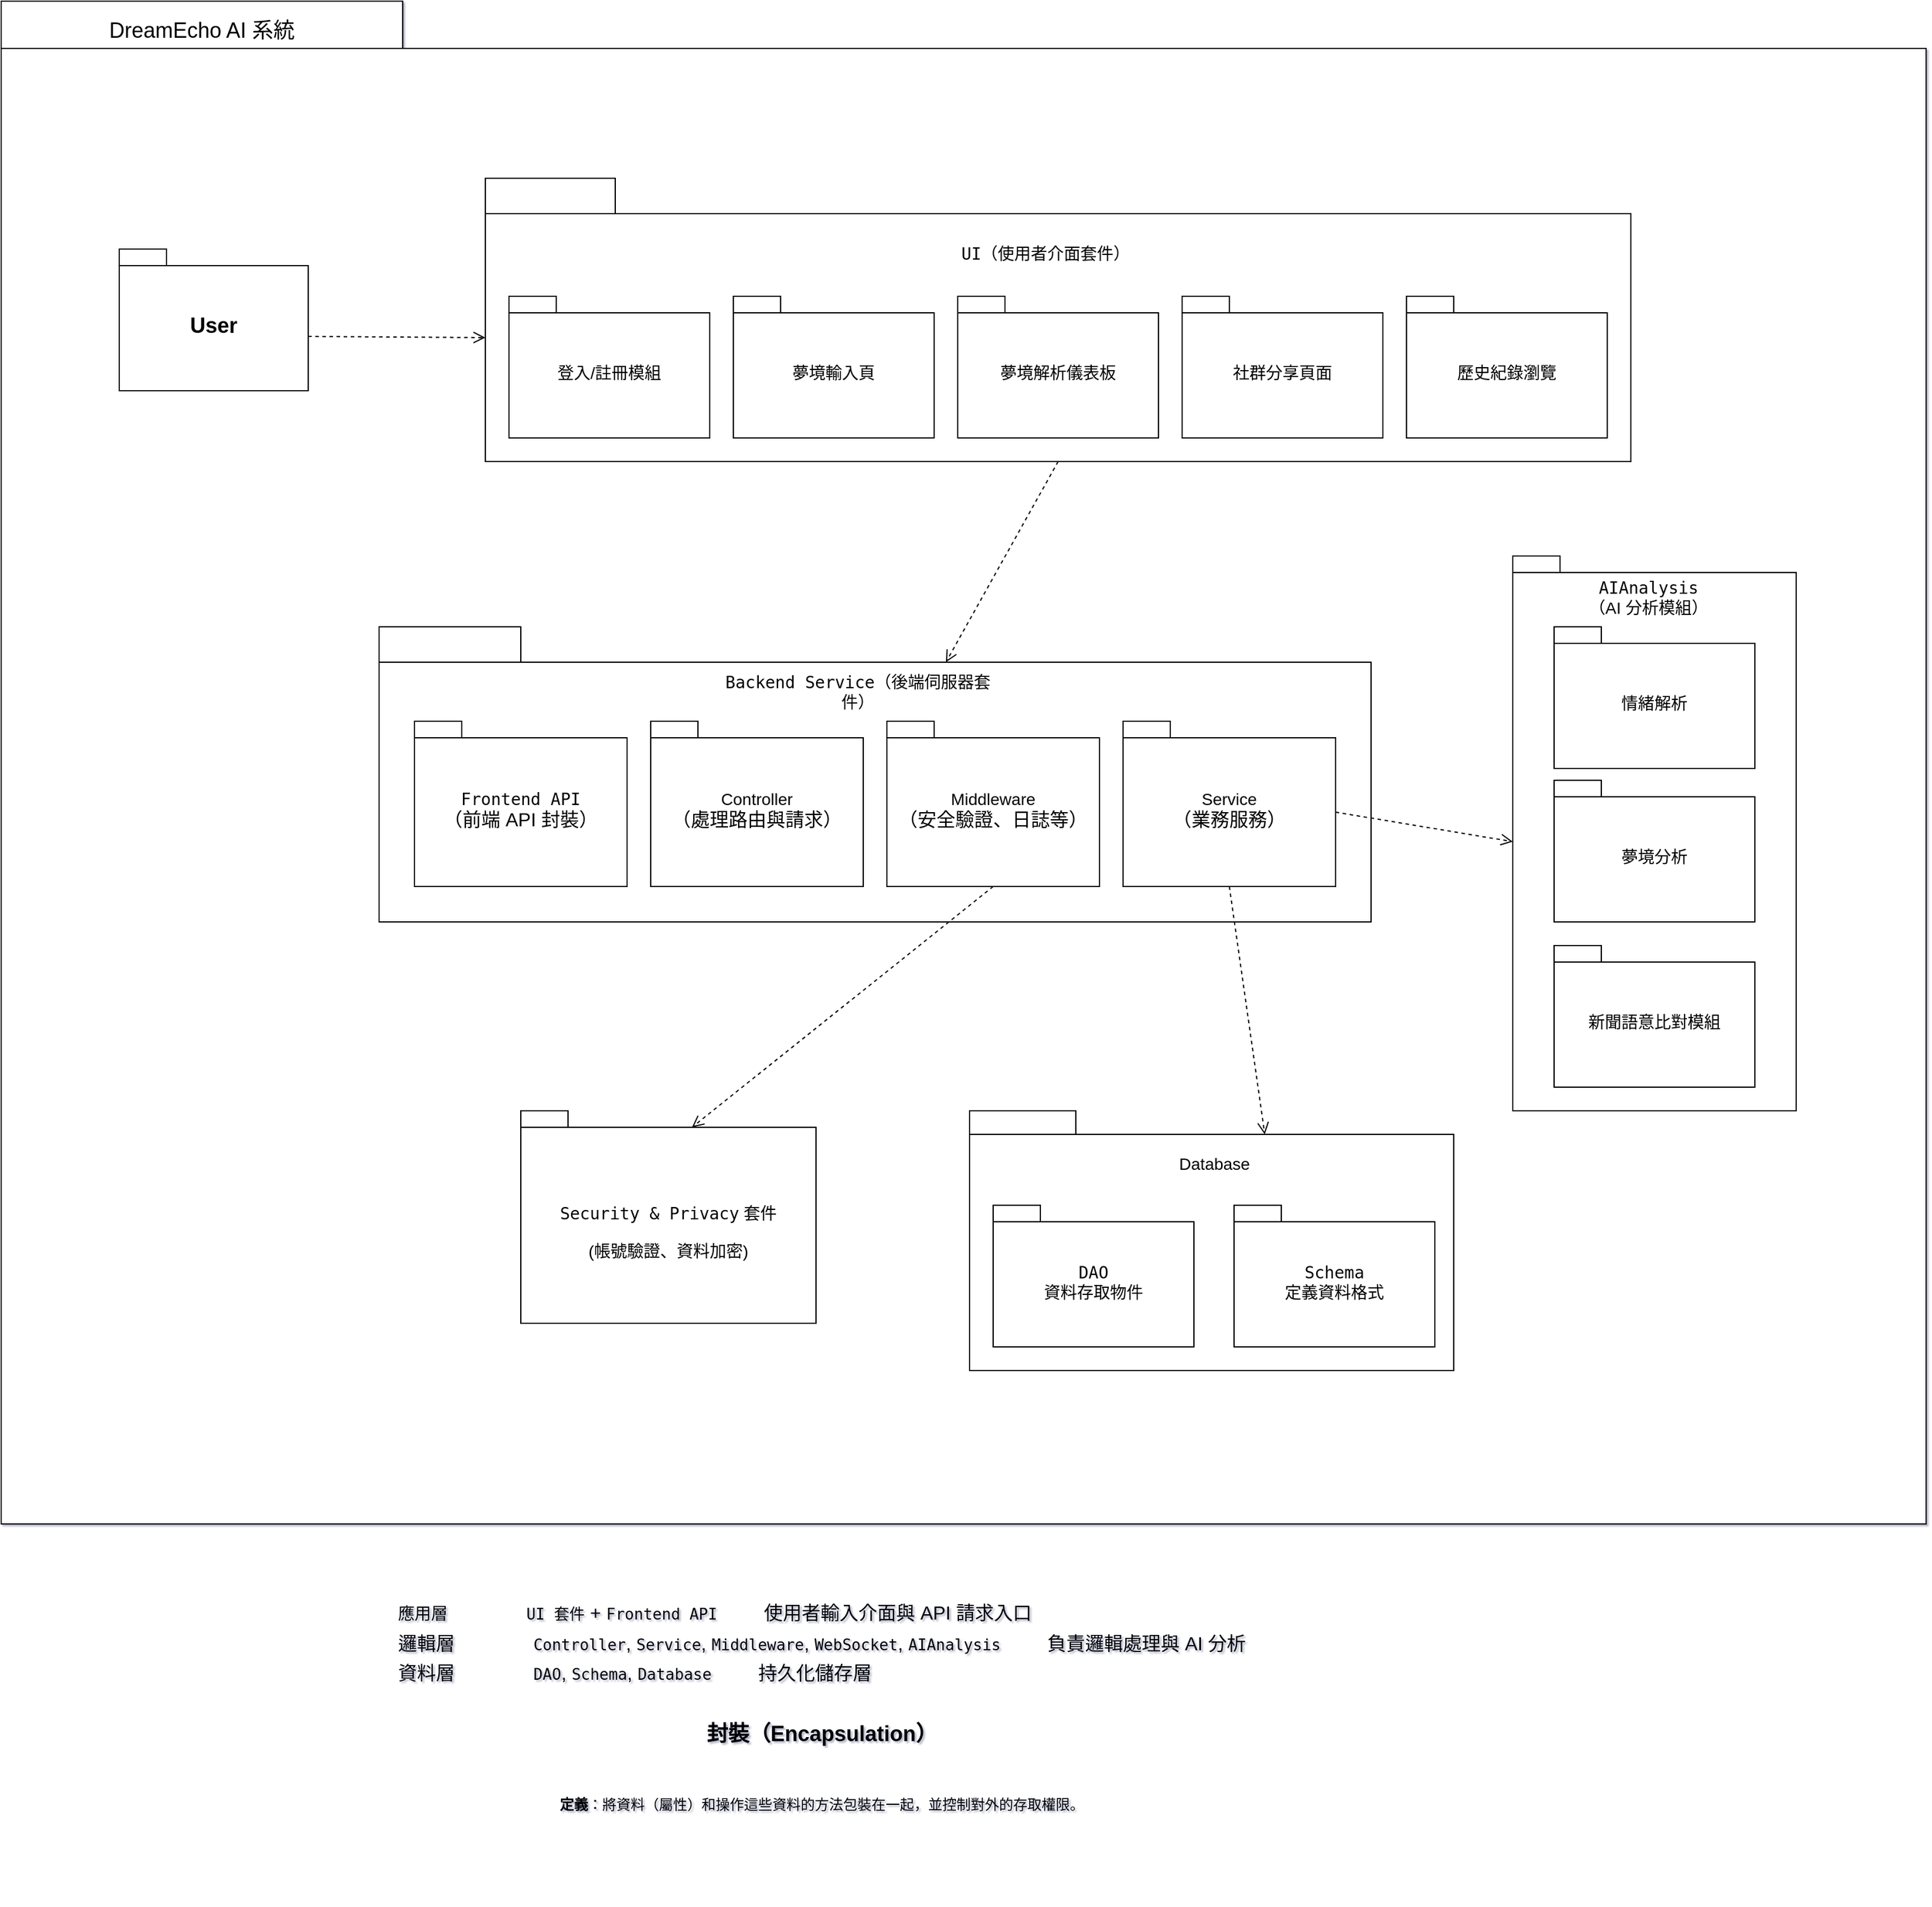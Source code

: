 <mxfile version="26.3.0">
  <diagram name="第1頁" id="IQ8qcBzU56N4cKw-W2Sm">
    <mxGraphModel dx="2762" dy="644" grid="1" gridSize="10" guides="1" tooltips="1" connect="1" arrows="1" fold="1" page="1" pageScale="1" pageWidth="1169" pageHeight="827" math="0" shadow="1">
      <root>
        <mxCell id="0" />
        <mxCell id="1" parent="0" />
        <mxCell id="srRPKGeRtmj4ri8RX7YH-1" value="package" style="shape=folder;fontStyle=1;spacingTop=10;tabWidth=340;tabHeight=40;tabPosition=left;html=1;whiteSpace=wrap;" vertex="1" parent="1">
          <mxGeometry x="-300" y="130" width="1630" height="1290" as="geometry" />
        </mxCell>
        <mxCell id="7chn3XChBuANweNMxz1Z-21" value="" style="shape=folder;fontStyle=0;spacingTop=10;tabWidth=120;tabHeight=30;tabPosition=left;html=1;whiteSpace=wrap;" parent="1" vertex="1">
          <mxGeometry x="20" y="660" width="840" height="250" as="geometry" />
        </mxCell>
        <mxCell id="7chn3XChBuANweNMxz1Z-1" value="&lt;p&gt;&lt;br&gt;&lt;/p&gt;" style="shape=folder;fontStyle=0;spacingTop=10;tabWidth=110;tabHeight=30;tabPosition=left;html=1;whiteSpace=wrap;align=center;" parent="1" vertex="1">
          <mxGeometry x="110" y="280" width="970" height="240" as="geometry" />
        </mxCell>
        <mxCell id="7chn3XChBuANweNMxz1Z-6" value="&lt;font style=&quot;font-size: 14px;&quot;&gt;&lt;code data-start=&quot;161&quot; data-end=&quot;165&quot; style=&quot;&quot;&gt;UI&lt;/code&gt;&lt;font style=&quot;vertical-align: inherit;&quot;&gt;（使用者介面套件）&lt;/font&gt;&lt;/font&gt;" style="text;html=1;align=center;verticalAlign=middle;whiteSpace=wrap;rounded=0;fontStyle=0" parent="1" vertex="1">
          <mxGeometry x="493.999" y="319.998" width="181.481" height="48.689" as="geometry" />
        </mxCell>
        <mxCell id="7chn3XChBuANweNMxz1Z-11" value="&lt;font style=&quot;font-size: 14px;&quot;&gt;社群分享頁面&lt;/font&gt;" style="shape=folder;fontStyle=0;spacingTop=10;tabWidth=40;tabHeight=14;tabPosition=left;html=1;whiteSpace=wrap;" parent="1" vertex="1">
          <mxGeometry x="700" y="380" width="170" height="120" as="geometry" />
        </mxCell>
        <mxCell id="7chn3XChBuANweNMxz1Z-13" value="&lt;font style=&quot;font-size: 14px;&quot;&gt;歷史紀錄瀏覽&lt;/font&gt;" style="shape=folder;fontStyle=0;spacingTop=10;tabWidth=40;tabHeight=14;tabPosition=left;html=1;whiteSpace=wrap;" parent="1" vertex="1">
          <mxGeometry x="890" y="380" width="170" height="120" as="geometry" />
        </mxCell>
        <mxCell id="7chn3XChBuANweNMxz1Z-14" value="&lt;span style=&quot;font-size: 14px;&quot;&gt;夢境解析儀表板&lt;/span&gt;" style="shape=folder;fontStyle=0;spacingTop=10;tabWidth=40;tabHeight=14;tabPosition=left;html=1;whiteSpace=wrap;" parent="1" vertex="1">
          <mxGeometry x="510" y="380" width="170" height="120" as="geometry" />
        </mxCell>
        <mxCell id="7chn3XChBuANweNMxz1Z-15" value="&lt;font style=&quot;font-size: 14px;&quot;&gt;夢境輸入頁&lt;/font&gt;" style="shape=folder;fontStyle=0;spacingTop=10;tabWidth=40;tabHeight=14;tabPosition=left;html=1;whiteSpace=wrap;" parent="1" vertex="1">
          <mxGeometry x="320" y="380" width="170" height="120" as="geometry" />
        </mxCell>
        <mxCell id="7chn3XChBuANweNMxz1Z-16" value="&lt;font style=&quot;font-size: 14px;&quot;&gt;登入/註冊模組&lt;/font&gt;" style="shape=folder;fontStyle=0;spacingTop=10;tabWidth=40;tabHeight=14;tabPosition=left;html=1;whiteSpace=wrap;" parent="1" vertex="1">
          <mxGeometry x="130" y="380" width="170" height="120" as="geometry" />
        </mxCell>
        <mxCell id="7chn3XChBuANweNMxz1Z-18" value="&lt;code data-start=&quot;279&quot; data-end=&quot;293&quot;&gt;&lt;font style=&quot;font-size: 14px;&quot;&gt;Frontend API&lt;/font&gt;&lt;/code&gt;&lt;div&gt;&lt;font size=&quot;3&quot;&gt;（前端 API 封裝）&lt;/font&gt;&lt;/div&gt;" style="shape=folder;fontStyle=0;spacingTop=10;tabWidth=40;tabHeight=14;tabPosition=left;html=1;whiteSpace=wrap;" parent="1" vertex="1">
          <mxGeometry x="50" y="740" width="180" height="140" as="geometry" />
        </mxCell>
        <mxCell id="7chn3XChBuANweNMxz1Z-22" value="&lt;font style=&quot;font-size: 14px;&quot;&gt;Service&lt;/font&gt;&lt;div&gt;&lt;font size=&quot;3&quot;&gt;（業務服務）&lt;/font&gt;&lt;/div&gt;" style="shape=folder;fontStyle=0;spacingTop=10;tabWidth=40;tabHeight=14;tabPosition=left;html=1;whiteSpace=wrap;" parent="1" vertex="1">
          <mxGeometry x="650" y="740" width="180" height="140" as="geometry" />
        </mxCell>
        <mxCell id="7chn3XChBuANweNMxz1Z-23" value="&lt;font style=&quot;font-size: 14px;&quot;&gt;Controller&lt;/font&gt;&lt;div&gt;&lt;font style=&quot;&quot; size=&quot;3&quot;&gt;（處理路由與請求）&lt;/font&gt;&lt;/div&gt;" style="shape=folder;fontStyle=0;spacingTop=10;tabWidth=40;tabHeight=14;tabPosition=left;html=1;whiteSpace=wrap;" parent="1" vertex="1">
          <mxGeometry x="250" y="740" width="180" height="140" as="geometry" />
        </mxCell>
        <mxCell id="7chn3XChBuANweNMxz1Z-25" value="&lt;font style=&quot;font-size: 14px;&quot;&gt;Middleware&lt;/font&gt;&lt;div&gt;&lt;font size=&quot;3&quot;&gt;（安全驗證、日誌等）&lt;/font&gt;&lt;/div&gt;" style="shape=folder;fontStyle=0;spacingTop=10;tabWidth=40;tabHeight=14;tabPosition=left;html=1;whiteSpace=wrap;" parent="1" vertex="1">
          <mxGeometry x="450" y="740" width="180" height="140" as="geometry" />
        </mxCell>
        <mxCell id="7chn3XChBuANweNMxz1Z-27" value="&lt;span style=&quot;color: rgba(0, 0, 0, 0); font-family: monospace; font-size: 0px; text-align: start; text-wrap-mode: nowrap;&quot;&gt;%3CmxGraphModel%3E%3Croot%3E%3CmxCell%20id%3D%220%22%2F%3E%3CmxCell%20id%3D%221%22%20parent%3D%220%22%2F%3E%3CmxCell%20id%3D%222%22%20value%3D%22%26lt%3Bfont%20style%3D%26quot%3Bfont-size%3A%2014px%3B%26quot%3B%26gt%3B%E6%AD%B7%E5%8F%B2%E7%B4%80%E9%8C%84%E7%80%8F%E8%A6%BD%26lt%3B%2Ffont%26gt%3B%22%20style%3D%22shape%3Dfolder%3BfontStyle%3D1%3BspacingTop%3D10%3BtabWidth%3D40%3BtabHeight%3D14%3BtabPosition%3Dleft%3Bhtml%3D1%3BwhiteSpace%3Dwrap%3B%22%20vertex%3D%221%22%20parent%3D%221%22%3E%3CmxGeometry%20x%3D%22890%22%20y%3D%22380%22%20width%3D%22170%22%20height%3D%22120%22%20as%3D%22geometry%22%2F%3E%3C%2FmxCell%3E%3C%2Froot%3E%3C%2FmxGraphModel%3E&lt;/span&gt;" style="shape=folder;fontStyle=0;spacingTop=10;tabWidth=40;tabHeight=14;tabPosition=left;html=1;whiteSpace=wrap;" parent="1" vertex="1">
          <mxGeometry x="980" y="600" width="240" height="470" as="geometry" />
        </mxCell>
        <mxCell id="7chn3XChBuANweNMxz1Z-28" value="&lt;font style=&quot;font-size: 14px;&quot;&gt;情緒解析&lt;/font&gt;" style="shape=folder;fontStyle=0;spacingTop=10;tabWidth=40;tabHeight=14;tabPosition=left;html=1;whiteSpace=wrap;" parent="1" vertex="1">
          <mxGeometry x="1015" y="660" width="170" height="120" as="geometry" />
        </mxCell>
        <mxCell id="7chn3XChBuANweNMxz1Z-29" value="&lt;font style=&quot;font-size: 14px;&quot;&gt;夢境分析&lt;/font&gt;" style="shape=folder;fontStyle=0;spacingTop=10;tabWidth=40;tabHeight=14;tabPosition=left;html=1;whiteSpace=wrap;" parent="1" vertex="1">
          <mxGeometry x="1015" y="790" width="170" height="120" as="geometry" />
        </mxCell>
        <mxCell id="7chn3XChBuANweNMxz1Z-31" value="&lt;font style=&quot;font-size: 14px;&quot;&gt;新聞語意比對模組&lt;/font&gt;" style="shape=folder;fontStyle=0;spacingTop=10;tabWidth=40;tabHeight=14;tabPosition=left;html=1;whiteSpace=wrap;" parent="1" vertex="1">
          <mxGeometry x="1015" y="930" width="170" height="120" as="geometry" />
        </mxCell>
        <mxCell id="7chn3XChBuANweNMxz1Z-32" value="&lt;font style=&quot;font-size: 14px;&quot;&gt;&lt;code data-start=&quot;541&quot; data-end=&quot;553&quot;&gt;AIAnalysis&lt;/code&gt;&lt;/font&gt;&lt;div&gt;&lt;font style=&quot;font-size: 14px;&quot;&gt;（AI 分析模組）&lt;/font&gt;&lt;/div&gt;" style="text;html=1;align=center;verticalAlign=middle;whiteSpace=wrap;rounded=0;fontStyle=0" parent="1" vertex="1">
          <mxGeometry x="1020" y="620" width="150" height="30" as="geometry" />
        </mxCell>
        <mxCell id="7chn3XChBuANweNMxz1Z-33" value="&lt;font style=&quot;font-size: 14px;&quot;&gt;&lt;code data-end=&quot;395&quot; data-start=&quot;378&quot;&gt;Backend Service&lt;/code&gt;（後端伺服器套件）&lt;/font&gt;" style="text;html=1;align=center;verticalAlign=middle;whiteSpace=wrap;rounded=0;" parent="1" vertex="1">
          <mxGeometry x="302.5" y="700" width="245" height="30" as="geometry" />
        </mxCell>
        <mxCell id="7chn3XChBuANweNMxz1Z-34" value="" style="shape=folder;fontStyle=1;spacingTop=10;tabWidth=90;tabHeight=20;tabPosition=left;html=1;whiteSpace=wrap;" parent="1" vertex="1">
          <mxGeometry x="520" y="1070" width="410" height="220" as="geometry" />
        </mxCell>
        <mxCell id="7chn3XChBuANweNMxz1Z-35" value="&lt;font style=&quot;font-size: 14px;&quot;&gt;&lt;code data-end=&quot;803&quot; data-start=&quot;798&quot;&gt;DAO&lt;/code&gt;&lt;/font&gt;&lt;div&gt;&lt;font style=&quot;font-size: 14px;&quot;&gt;資料存取物件&lt;/font&gt;&lt;/div&gt;" style="shape=folder;fontStyle=0;spacingTop=10;tabWidth=40;tabHeight=14;tabPosition=left;html=1;whiteSpace=wrap;" parent="1" vertex="1">
          <mxGeometry x="540" y="1150" width="170" height="120" as="geometry" />
        </mxCell>
        <mxCell id="7chn3XChBuANweNMxz1Z-36" value="&lt;font style=&quot;font-size: 14px;&quot;&gt;&lt;code data-end=&quot;823&quot; data-start=&quot;815&quot;&gt;Schema&lt;/code&gt;&lt;/font&gt;&lt;div&gt;&lt;font style=&quot;font-size: 14px;&quot;&gt;定義資料格式&lt;/font&gt;&lt;/div&gt;" style="shape=folder;fontStyle=0;spacingTop=10;tabWidth=40;tabHeight=14;tabPosition=left;html=1;whiteSpace=wrap;" parent="1" vertex="1">
          <mxGeometry x="744" y="1150" width="170" height="120" as="geometry" />
        </mxCell>
        <mxCell id="7chn3XChBuANweNMxz1Z-37" value="&lt;font style=&quot;font-size: 14px;&quot;&gt;Database&lt;/font&gt;" style="text;html=1;align=center;verticalAlign=middle;whiteSpace=wrap;rounded=0;" parent="1" vertex="1">
          <mxGeometry x="695" y="1100" width="65" height="30" as="geometry" />
        </mxCell>
        <mxCell id="7chn3XChBuANweNMxz1Z-38" value="&lt;h4 class=&quot;&quot; data-end=&quot;899&quot; data-start=&quot;868&quot;&gt;&lt;font style=&quot;font-size: 14px; font-weight: normal;&quot;&gt;&lt;code data-end=&quot;896&quot; data-start=&quot;876&quot;&gt;Security &amp;amp; Privacy&lt;/code&gt; 套件&lt;/font&gt;&lt;/h4&gt;&lt;div&gt;&lt;font style=&quot;font-size: 14px; font-weight: normal;&quot;&gt;(帳號驗證、資料加密)&lt;/font&gt;&lt;/div&gt;" style="shape=folder;fontStyle=1;spacingTop=10;tabWidth=40;tabHeight=14;tabPosition=left;html=1;whiteSpace=wrap;" parent="1" vertex="1">
          <mxGeometry x="140" y="1070" width="250" height="180" as="geometry" />
        </mxCell>
        <mxCell id="srRPKGeRtmj4ri8RX7YH-2" value="&lt;font style=&quot;font-size: 18px;&quot;&gt;User&lt;/font&gt;" style="shape=folder;fontStyle=1;spacingTop=10;tabWidth=40;tabHeight=14;tabPosition=left;html=1;whiteSpace=wrap;" vertex="1" parent="1">
          <mxGeometry x="-200" y="340" width="160" height="120" as="geometry" />
        </mxCell>
        <mxCell id="srRPKGeRtmj4ri8RX7YH-3" value="" style="html=1;verticalAlign=bottom;endArrow=open;dashed=1;endSize=8;curved=0;rounded=0;entryX=0;entryY=0;entryDx=0;entryDy=135;entryPerimeter=0;" edge="1" parent="1" target="7chn3XChBuANweNMxz1Z-1">
          <mxGeometry relative="1" as="geometry">
            <mxPoint x="-40" y="414.005" as="sourcePoint" />
            <mxPoint x="90" y="452.91" as="targetPoint" />
          </mxGeometry>
        </mxCell>
        <mxCell id="srRPKGeRtmj4ri8RX7YH-4" value="&lt;font style=&quot;font-size: 18px;&quot;&gt;DreamEcho AI 系統&lt;/font&gt;" style="text;html=1;align=center;verticalAlign=middle;whiteSpace=wrap;rounded=0;" vertex="1" parent="1">
          <mxGeometry x="-260" y="140" width="260" height="30" as="geometry" />
        </mxCell>
        <mxCell id="srRPKGeRtmj4ri8RX7YH-5" value="&lt;table&gt;&lt;tbody&gt;&lt;tr data-end=&quot;730&quot; data-start=&quot;676&quot;&gt;&lt;td data-col-size=&quot;sm&quot; data-end=&quot;682&quot; data-start=&quot;676&quot;&gt;&lt;font style=&quot;font-size: 14px;&quot;&gt;應用層&lt;/font&gt;&lt;/td&gt;&lt;td data-col-size=&quot;md&quot; data-end=&quot;709&quot; data-start=&quot;682&quot;&gt;&lt;font size=&quot;3&quot;&gt;&lt;code data-end=&quot;691&quot; data-start=&quot;684&quot;&gt;&lt;span style=&quot;white-space: pre;&quot;&gt;&#x9;&lt;/span&gt;UI 套件&lt;/code&gt; + &lt;code data-end=&quot;708&quot; data-start=&quot;694&quot;&gt;Frontend API&lt;/code&gt;&lt;/font&gt;&lt;/td&gt;&lt;td data-col-size=&quot;sm&quot; data-end=&quot;730&quot; data-start=&quot;709&quot;&gt;&lt;font size=&quot;3&quot;&gt;&lt;span style=&quot;white-space: pre;&quot;&gt;&#x9;&lt;/span&gt;使用者輸入介面與 API 請求入口&lt;/font&gt;&lt;/td&gt;&lt;/tr&gt;&lt;/tbody&gt;&lt;/table&gt;&lt;table&gt;&lt;tbody&gt;&lt;tr data-end=&quot;821&quot; data-start=&quot;731&quot;&gt;&lt;td data-col-size=&quot;sm&quot; data-end=&quot;737&quot; data-start=&quot;731&quot;&gt;&lt;font size=&quot;3&quot;&gt;邏輯層&lt;/font&gt;&lt;/td&gt;&lt;td data-col-size=&quot;md&quot; data-end=&quot;804&quot; data-start=&quot;737&quot;&gt;&lt;font size=&quot;3&quot;&gt;&lt;code data-end=&quot;751&quot; data-start=&quot;739&quot;&gt;&lt;span style=&quot;white-space: pre;&quot;&gt;&#x9;&lt;/span&gt;Controller&lt;/code&gt;, &lt;code data-end=&quot;762&quot; data-start=&quot;753&quot;&gt;Service&lt;/code&gt;, &lt;code data-end=&quot;776&quot; data-start=&quot;764&quot;&gt;Middleware&lt;/code&gt;, &lt;code data-end=&quot;789&quot; data-start=&quot;778&quot;&gt;WebSocket&lt;/code&gt;, &lt;code data-end=&quot;803&quot; data-start=&quot;791&quot;&gt;AIAnalysis&lt;/code&gt;&lt;/font&gt;&lt;/td&gt;&lt;td data-col-size=&quot;sm&quot; data-end=&quot;821&quot; data-start=&quot;804&quot;&gt;&lt;font size=&quot;3&quot;&gt;&lt;span style=&quot;white-space: pre;&quot;&gt;&#x9;&lt;/span&gt;負責邏輯處理與 AI 分析&lt;/font&gt;&lt;/td&gt;&lt;/tr&gt;&lt;/tbody&gt;&lt;/table&gt;&lt;table&gt;&lt;tbody&gt;&lt;tr data-end=&quot;868&quot; data-start=&quot;822&quot;&gt;&lt;td data-col-size=&quot;sm&quot; data-end=&quot;828&quot; data-start=&quot;822&quot;&gt;&lt;font size=&quot;3&quot;&gt;資料層&lt;/font&gt;&lt;/td&gt;&lt;td data-col-size=&quot;md&quot; data-end=&quot;858&quot; data-start=&quot;828&quot;&gt;&lt;font size=&quot;3&quot;&gt;&lt;code data-end=&quot;835&quot; data-start=&quot;830&quot;&gt;&lt;span style=&quot;white-space: pre;&quot;&gt;&#x9;&lt;/span&gt;DAO&lt;/code&gt;, &lt;code data-end=&quot;845&quot; data-start=&quot;837&quot;&gt;Schema&lt;/code&gt;, &lt;code data-end=&quot;857&quot; data-start=&quot;847&quot;&gt;Database&lt;/code&gt;&lt;/font&gt;&lt;/td&gt;&lt;td data-col-size=&quot;sm&quot; data-end=&quot;868&quot; data-start=&quot;858&quot;&gt;&lt;font size=&quot;3&quot;&gt;&lt;span style=&quot;white-space: pre;&quot;&gt;&#x9;&lt;/span&gt;持久化儲存層&lt;/font&gt;&lt;/td&gt;&lt;/tr&gt;&lt;/tbody&gt;&lt;/table&gt;&lt;br&gt;&lt;div&gt;&lt;h2 class=&quot;&quot; data-end=&quot;97&quot; data-start=&quot;74&quot;&gt;封裝（Encapsulation）&lt;/h2&gt;&lt;br/&gt;&lt;p class=&quot;&quot; data-end=&quot;139&quot; data-start=&quot;98&quot;&gt;&lt;strong data-end=&quot;104&quot; data-start=&quot;98&quot;&gt;定義&lt;/strong&gt;：將資料（屬性）和操作這些資料的方法包裝在一起，並控制對外的存取權限。&lt;/p&gt;&lt;/div&gt;" style="text;html=1;align=center;verticalAlign=middle;whiteSpace=wrap;rounded=0;" vertex="1" parent="1">
          <mxGeometry x="-10" y="1420" width="810" height="320" as="geometry" />
        </mxCell>
        <mxCell id="srRPKGeRtmj4ri8RX7YH-12" value="" style="html=1;verticalAlign=bottom;endArrow=open;dashed=1;endSize=8;curved=0;rounded=0;exitX=0;exitY=0;exitDx=180;exitDy=77;exitPerimeter=0;entryX=0;entryY=0;entryDx=0;entryDy=242;entryPerimeter=0;" edge="1" parent="1" source="7chn3XChBuANweNMxz1Z-22" target="7chn3XChBuANweNMxz1Z-27">
          <mxGeometry relative="1" as="geometry">
            <mxPoint x="810" y="634.005" as="sourcePoint" />
            <mxPoint x="860" y="750" as="targetPoint" />
          </mxGeometry>
        </mxCell>
        <mxCell id="srRPKGeRtmj4ri8RX7YH-13" value="" style="html=1;verticalAlign=bottom;endArrow=open;dashed=1;endSize=8;curved=0;rounded=0;entryX=0;entryY=0;entryDx=480;entryDy=30;entryPerimeter=0;exitX=0.5;exitY=1;exitDx=0;exitDy=0;exitPerimeter=0;" edge="1" parent="1" source="7chn3XChBuANweNMxz1Z-1" target="7chn3XChBuANweNMxz1Z-21">
          <mxGeometry relative="1" as="geometry">
            <mxPoint x="340" y="555" as="sourcePoint" />
            <mxPoint x="560" y="550" as="targetPoint" />
          </mxGeometry>
        </mxCell>
        <mxCell id="srRPKGeRtmj4ri8RX7YH-14" value="" style="html=1;verticalAlign=bottom;endArrow=open;dashed=1;endSize=8;curved=0;rounded=0;entryX=0;entryY=0;entryDx=250;entryDy=20;entryPerimeter=0;exitX=0.5;exitY=1;exitDx=0;exitDy=0;exitPerimeter=0;" edge="1" parent="1" source="7chn3XChBuANweNMxz1Z-22" target="7chn3XChBuANweNMxz1Z-34">
          <mxGeometry relative="1" as="geometry">
            <mxPoint x="528" y="920" as="sourcePoint" />
            <mxPoint x="250" y="1175" as="targetPoint" />
          </mxGeometry>
        </mxCell>
        <mxCell id="srRPKGeRtmj4ri8RX7YH-15" value="" style="html=1;verticalAlign=bottom;endArrow=open;dashed=1;endSize=8;curved=0;rounded=0;entryX=0;entryY=0;entryDx=145;entryDy=14;entryPerimeter=0;exitX=0.5;exitY=1;exitDx=0;exitDy=0;exitPerimeter=0;" edge="1" parent="1" source="7chn3XChBuANweNMxz1Z-25" target="7chn3XChBuANweNMxz1Z-38">
          <mxGeometry relative="1" as="geometry">
            <mxPoint x="920" y="880" as="sourcePoint" />
            <mxPoint x="650" y="1090" as="targetPoint" />
          </mxGeometry>
        </mxCell>
      </root>
    </mxGraphModel>
  </diagram>
</mxfile>
